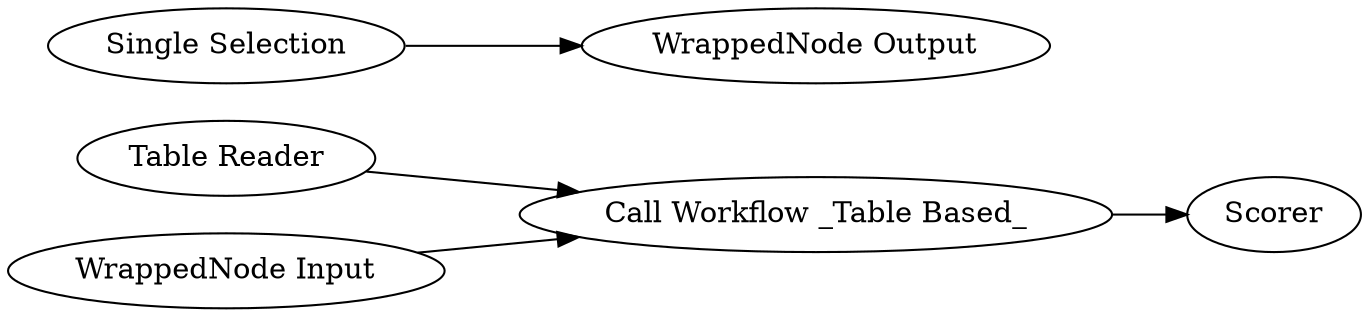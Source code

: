 digraph {
	13 [label="Call Workflow _Table Based_"]
	14 [label="Table Reader"]
	15 [label=Scorer]
	16 [label="Single Selection"]
	17 [label="WrappedNode Input"]
	18 [label="WrappedNode Output"]
	16 -> 18
	13 -> 15
	14 -> 13
	17 -> 13
	rankdir=LR
}

